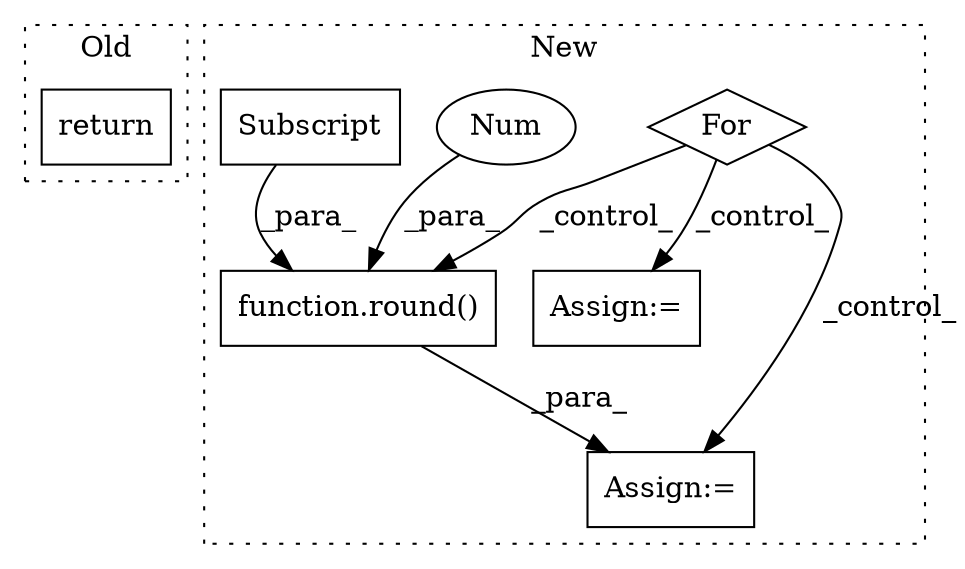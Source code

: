 digraph G {
subgraph cluster0 {
1 [label="return" a="93" s="3553" l="7" shape="box"];
label = "Old";
style="dotted";
}
subgraph cluster1 {
2 [label="function.round()" a="75" s="3595,3620" l="6,2" shape="box"];
3 [label="Assign:=" a="68" s="3591" l="3" shape="box"];
4 [label="Num" a="76" s="3619" l="1" shape="ellipse"];
5 [label="Assign:=" a="68" s="3746" l="3" shape="box"];
6 [label="For" a="107" s="3085,3157" l="4,18" shape="diamond"];
7 [label="Subscript" a="63" s="3601,0" l="16,0" shape="box"];
label = "New";
style="dotted";
}
2 -> 3 [label="_para_"];
4 -> 2 [label="_para_"];
6 -> 5 [label="_control_"];
6 -> 2 [label="_control_"];
6 -> 3 [label="_control_"];
7 -> 2 [label="_para_"];
}